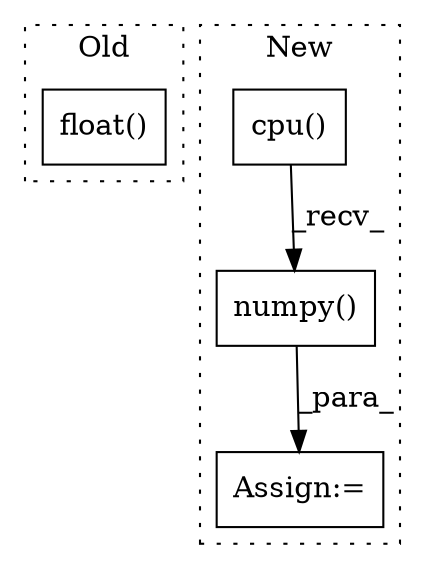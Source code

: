 digraph G {
subgraph cluster0 {
1 [label="float()" a="75" s="15826" l="18" shape="box"];
label = "Old";
style="dotted";
}
subgraph cluster1 {
2 [label="cpu()" a="75" s="17159" l="30" shape="box"];
3 [label="numpy()" a="75" s="17159" l="38" shape="box"];
4 [label="Assign:=" a="68" s="17156" l="3" shape="box"];
label = "New";
style="dotted";
}
2 -> 3 [label="_recv_"];
3 -> 4 [label="_para_"];
}